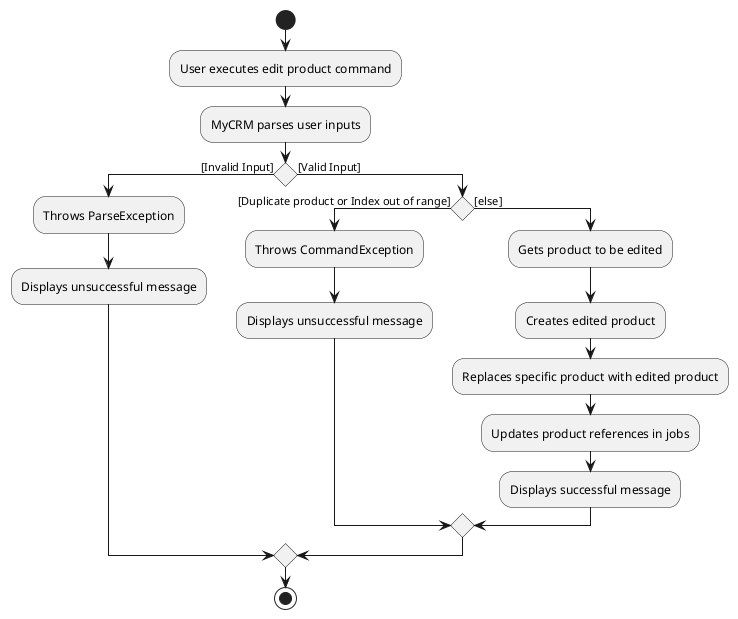 @startuml
start
:User executes edit product command;
:MyCRM parses user inputs;
if () then ([Invalid Input])
    :Throws ParseException;
    :Displays unsuccessful message;
else ([Valid Input])
if () then ([Duplicate product or Index out of range])
    :Throws CommandException;
    :Displays unsuccessful message;
else ([else])
    :Gets product to be edited;
    :Creates edited product;
    :Replaces specific product with edited product;
    :Updates product references in jobs;
    :Displays successful message;
endif
endif
stop
@enduml
